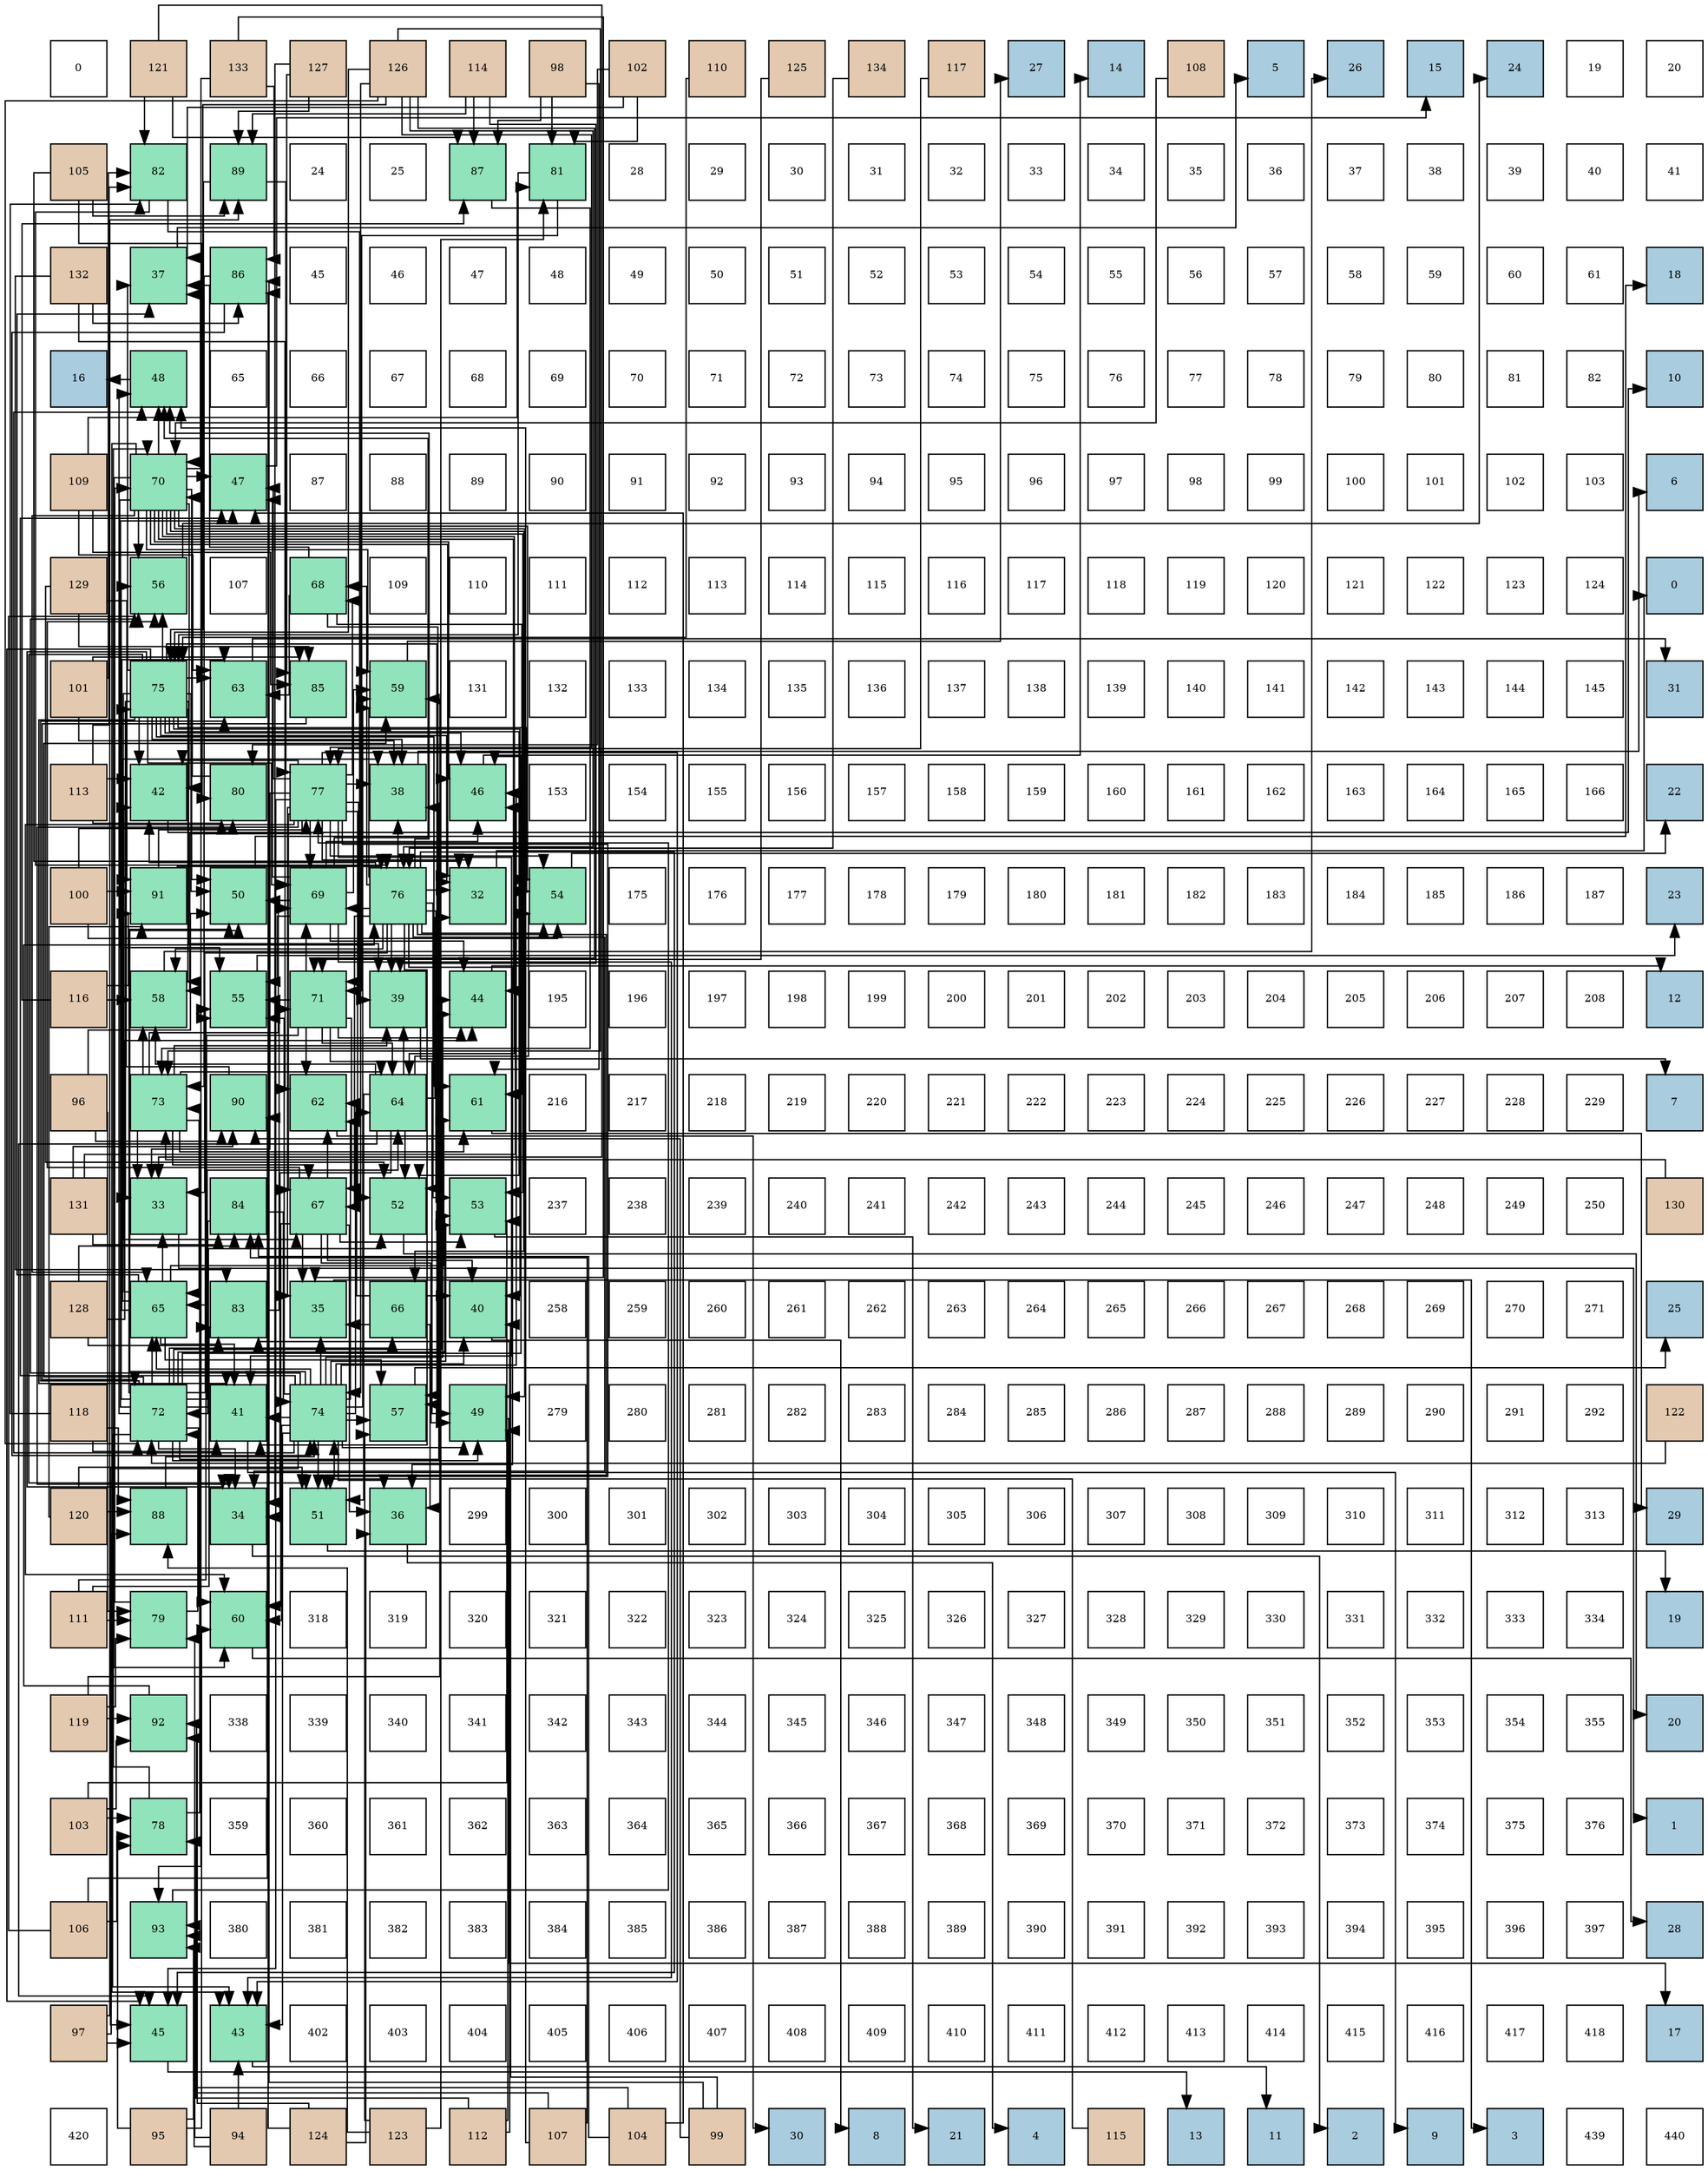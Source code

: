digraph layout{
 rankdir=TB;
 splines=ortho;
 node [style=filled shape=square fixedsize=true width=0.6];
0[label="0", fontsize=8, fillcolor="#ffffff"];
1[label="121", fontsize=8, fillcolor="#e3c9af"];
2[label="133", fontsize=8, fillcolor="#e3c9af"];
3[label="127", fontsize=8, fillcolor="#e3c9af"];
4[label="126", fontsize=8, fillcolor="#e3c9af"];
5[label="114", fontsize=8, fillcolor="#e3c9af"];
6[label="98", fontsize=8, fillcolor="#e3c9af"];
7[label="102", fontsize=8, fillcolor="#e3c9af"];
8[label="110", fontsize=8, fillcolor="#e3c9af"];
9[label="125", fontsize=8, fillcolor="#e3c9af"];
10[label="134", fontsize=8, fillcolor="#e3c9af"];
11[label="117", fontsize=8, fillcolor="#e3c9af"];
12[label="27", fontsize=8, fillcolor="#a9ccde"];
13[label="14", fontsize=8, fillcolor="#a9ccde"];
14[label="108", fontsize=8, fillcolor="#e3c9af"];
15[label="5", fontsize=8, fillcolor="#a9ccde"];
16[label="26", fontsize=8, fillcolor="#a9ccde"];
17[label="15", fontsize=8, fillcolor="#a9ccde"];
18[label="24", fontsize=8, fillcolor="#a9ccde"];
19[label="19", fontsize=8, fillcolor="#ffffff"];
20[label="20", fontsize=8, fillcolor="#ffffff"];
21[label="105", fontsize=8, fillcolor="#e3c9af"];
22[label="82", fontsize=8, fillcolor="#91e3bb"];
23[label="89", fontsize=8, fillcolor="#91e3bb"];
24[label="24", fontsize=8, fillcolor="#ffffff"];
25[label="25", fontsize=8, fillcolor="#ffffff"];
26[label="87", fontsize=8, fillcolor="#91e3bb"];
27[label="81", fontsize=8, fillcolor="#91e3bb"];
28[label="28", fontsize=8, fillcolor="#ffffff"];
29[label="29", fontsize=8, fillcolor="#ffffff"];
30[label="30", fontsize=8, fillcolor="#ffffff"];
31[label="31", fontsize=8, fillcolor="#ffffff"];
32[label="32", fontsize=8, fillcolor="#ffffff"];
33[label="33", fontsize=8, fillcolor="#ffffff"];
34[label="34", fontsize=8, fillcolor="#ffffff"];
35[label="35", fontsize=8, fillcolor="#ffffff"];
36[label="36", fontsize=8, fillcolor="#ffffff"];
37[label="37", fontsize=8, fillcolor="#ffffff"];
38[label="38", fontsize=8, fillcolor="#ffffff"];
39[label="39", fontsize=8, fillcolor="#ffffff"];
40[label="40", fontsize=8, fillcolor="#ffffff"];
41[label="41", fontsize=8, fillcolor="#ffffff"];
42[label="132", fontsize=8, fillcolor="#e3c9af"];
43[label="37", fontsize=8, fillcolor="#91e3bb"];
44[label="86", fontsize=8, fillcolor="#91e3bb"];
45[label="45", fontsize=8, fillcolor="#ffffff"];
46[label="46", fontsize=8, fillcolor="#ffffff"];
47[label="47", fontsize=8, fillcolor="#ffffff"];
48[label="48", fontsize=8, fillcolor="#ffffff"];
49[label="49", fontsize=8, fillcolor="#ffffff"];
50[label="50", fontsize=8, fillcolor="#ffffff"];
51[label="51", fontsize=8, fillcolor="#ffffff"];
52[label="52", fontsize=8, fillcolor="#ffffff"];
53[label="53", fontsize=8, fillcolor="#ffffff"];
54[label="54", fontsize=8, fillcolor="#ffffff"];
55[label="55", fontsize=8, fillcolor="#ffffff"];
56[label="56", fontsize=8, fillcolor="#ffffff"];
57[label="57", fontsize=8, fillcolor="#ffffff"];
58[label="58", fontsize=8, fillcolor="#ffffff"];
59[label="59", fontsize=8, fillcolor="#ffffff"];
60[label="60", fontsize=8, fillcolor="#ffffff"];
61[label="61", fontsize=8, fillcolor="#ffffff"];
62[label="18", fontsize=8, fillcolor="#a9ccde"];
63[label="16", fontsize=8, fillcolor="#a9ccde"];
64[label="48", fontsize=8, fillcolor="#91e3bb"];
65[label="65", fontsize=8, fillcolor="#ffffff"];
66[label="66", fontsize=8, fillcolor="#ffffff"];
67[label="67", fontsize=8, fillcolor="#ffffff"];
68[label="68", fontsize=8, fillcolor="#ffffff"];
69[label="69", fontsize=8, fillcolor="#ffffff"];
70[label="70", fontsize=8, fillcolor="#ffffff"];
71[label="71", fontsize=8, fillcolor="#ffffff"];
72[label="72", fontsize=8, fillcolor="#ffffff"];
73[label="73", fontsize=8, fillcolor="#ffffff"];
74[label="74", fontsize=8, fillcolor="#ffffff"];
75[label="75", fontsize=8, fillcolor="#ffffff"];
76[label="76", fontsize=8, fillcolor="#ffffff"];
77[label="77", fontsize=8, fillcolor="#ffffff"];
78[label="78", fontsize=8, fillcolor="#ffffff"];
79[label="79", fontsize=8, fillcolor="#ffffff"];
80[label="80", fontsize=8, fillcolor="#ffffff"];
81[label="81", fontsize=8, fillcolor="#ffffff"];
82[label="82", fontsize=8, fillcolor="#ffffff"];
83[label="10", fontsize=8, fillcolor="#a9ccde"];
84[label="109", fontsize=8, fillcolor="#e3c9af"];
85[label="70", fontsize=8, fillcolor="#91e3bb"];
86[label="47", fontsize=8, fillcolor="#91e3bb"];
87[label="87", fontsize=8, fillcolor="#ffffff"];
88[label="88", fontsize=8, fillcolor="#ffffff"];
89[label="89", fontsize=8, fillcolor="#ffffff"];
90[label="90", fontsize=8, fillcolor="#ffffff"];
91[label="91", fontsize=8, fillcolor="#ffffff"];
92[label="92", fontsize=8, fillcolor="#ffffff"];
93[label="93", fontsize=8, fillcolor="#ffffff"];
94[label="94", fontsize=8, fillcolor="#ffffff"];
95[label="95", fontsize=8, fillcolor="#ffffff"];
96[label="96", fontsize=8, fillcolor="#ffffff"];
97[label="97", fontsize=8, fillcolor="#ffffff"];
98[label="98", fontsize=8, fillcolor="#ffffff"];
99[label="99", fontsize=8, fillcolor="#ffffff"];
100[label="100", fontsize=8, fillcolor="#ffffff"];
101[label="101", fontsize=8, fillcolor="#ffffff"];
102[label="102", fontsize=8, fillcolor="#ffffff"];
103[label="103", fontsize=8, fillcolor="#ffffff"];
104[label="6", fontsize=8, fillcolor="#a9ccde"];
105[label="129", fontsize=8, fillcolor="#e3c9af"];
106[label="56", fontsize=8, fillcolor="#91e3bb"];
107[label="107", fontsize=8, fillcolor="#ffffff"];
108[label="68", fontsize=8, fillcolor="#91e3bb"];
109[label="109", fontsize=8, fillcolor="#ffffff"];
110[label="110", fontsize=8, fillcolor="#ffffff"];
111[label="111", fontsize=8, fillcolor="#ffffff"];
112[label="112", fontsize=8, fillcolor="#ffffff"];
113[label="113", fontsize=8, fillcolor="#ffffff"];
114[label="114", fontsize=8, fillcolor="#ffffff"];
115[label="115", fontsize=8, fillcolor="#ffffff"];
116[label="116", fontsize=8, fillcolor="#ffffff"];
117[label="117", fontsize=8, fillcolor="#ffffff"];
118[label="118", fontsize=8, fillcolor="#ffffff"];
119[label="119", fontsize=8, fillcolor="#ffffff"];
120[label="120", fontsize=8, fillcolor="#ffffff"];
121[label="121", fontsize=8, fillcolor="#ffffff"];
122[label="122", fontsize=8, fillcolor="#ffffff"];
123[label="123", fontsize=8, fillcolor="#ffffff"];
124[label="124", fontsize=8, fillcolor="#ffffff"];
125[label="0", fontsize=8, fillcolor="#a9ccde"];
126[label="101", fontsize=8, fillcolor="#e3c9af"];
127[label="75", fontsize=8, fillcolor="#91e3bb"];
128[label="63", fontsize=8, fillcolor="#91e3bb"];
129[label="85", fontsize=8, fillcolor="#91e3bb"];
130[label="59", fontsize=8, fillcolor="#91e3bb"];
131[label="131", fontsize=8, fillcolor="#ffffff"];
132[label="132", fontsize=8, fillcolor="#ffffff"];
133[label="133", fontsize=8, fillcolor="#ffffff"];
134[label="134", fontsize=8, fillcolor="#ffffff"];
135[label="135", fontsize=8, fillcolor="#ffffff"];
136[label="136", fontsize=8, fillcolor="#ffffff"];
137[label="137", fontsize=8, fillcolor="#ffffff"];
138[label="138", fontsize=8, fillcolor="#ffffff"];
139[label="139", fontsize=8, fillcolor="#ffffff"];
140[label="140", fontsize=8, fillcolor="#ffffff"];
141[label="141", fontsize=8, fillcolor="#ffffff"];
142[label="142", fontsize=8, fillcolor="#ffffff"];
143[label="143", fontsize=8, fillcolor="#ffffff"];
144[label="144", fontsize=8, fillcolor="#ffffff"];
145[label="145", fontsize=8, fillcolor="#ffffff"];
146[label="31", fontsize=8, fillcolor="#a9ccde"];
147[label="113", fontsize=8, fillcolor="#e3c9af"];
148[label="42", fontsize=8, fillcolor="#91e3bb"];
149[label="80", fontsize=8, fillcolor="#91e3bb"];
150[label="77", fontsize=8, fillcolor="#91e3bb"];
151[label="38", fontsize=8, fillcolor="#91e3bb"];
152[label="46", fontsize=8, fillcolor="#91e3bb"];
153[label="153", fontsize=8, fillcolor="#ffffff"];
154[label="154", fontsize=8, fillcolor="#ffffff"];
155[label="155", fontsize=8, fillcolor="#ffffff"];
156[label="156", fontsize=8, fillcolor="#ffffff"];
157[label="157", fontsize=8, fillcolor="#ffffff"];
158[label="158", fontsize=8, fillcolor="#ffffff"];
159[label="159", fontsize=8, fillcolor="#ffffff"];
160[label="160", fontsize=8, fillcolor="#ffffff"];
161[label="161", fontsize=8, fillcolor="#ffffff"];
162[label="162", fontsize=8, fillcolor="#ffffff"];
163[label="163", fontsize=8, fillcolor="#ffffff"];
164[label="164", fontsize=8, fillcolor="#ffffff"];
165[label="165", fontsize=8, fillcolor="#ffffff"];
166[label="166", fontsize=8, fillcolor="#ffffff"];
167[label="22", fontsize=8, fillcolor="#a9ccde"];
168[label="100", fontsize=8, fillcolor="#e3c9af"];
169[label="91", fontsize=8, fillcolor="#91e3bb"];
170[label="50", fontsize=8, fillcolor="#91e3bb"];
171[label="69", fontsize=8, fillcolor="#91e3bb"];
172[label="76", fontsize=8, fillcolor="#91e3bb"];
173[label="32", fontsize=8, fillcolor="#91e3bb"];
174[label="54", fontsize=8, fillcolor="#91e3bb"];
175[label="175", fontsize=8, fillcolor="#ffffff"];
176[label="176", fontsize=8, fillcolor="#ffffff"];
177[label="177", fontsize=8, fillcolor="#ffffff"];
178[label="178", fontsize=8, fillcolor="#ffffff"];
179[label="179", fontsize=8, fillcolor="#ffffff"];
180[label="180", fontsize=8, fillcolor="#ffffff"];
181[label="181", fontsize=8, fillcolor="#ffffff"];
182[label="182", fontsize=8, fillcolor="#ffffff"];
183[label="183", fontsize=8, fillcolor="#ffffff"];
184[label="184", fontsize=8, fillcolor="#ffffff"];
185[label="185", fontsize=8, fillcolor="#ffffff"];
186[label="186", fontsize=8, fillcolor="#ffffff"];
187[label="187", fontsize=8, fillcolor="#ffffff"];
188[label="23", fontsize=8, fillcolor="#a9ccde"];
189[label="116", fontsize=8, fillcolor="#e3c9af"];
190[label="58", fontsize=8, fillcolor="#91e3bb"];
191[label="55", fontsize=8, fillcolor="#91e3bb"];
192[label="71", fontsize=8, fillcolor="#91e3bb"];
193[label="39", fontsize=8, fillcolor="#91e3bb"];
194[label="44", fontsize=8, fillcolor="#91e3bb"];
195[label="195", fontsize=8, fillcolor="#ffffff"];
196[label="196", fontsize=8, fillcolor="#ffffff"];
197[label="197", fontsize=8, fillcolor="#ffffff"];
198[label="198", fontsize=8, fillcolor="#ffffff"];
199[label="199", fontsize=8, fillcolor="#ffffff"];
200[label="200", fontsize=8, fillcolor="#ffffff"];
201[label="201", fontsize=8, fillcolor="#ffffff"];
202[label="202", fontsize=8, fillcolor="#ffffff"];
203[label="203", fontsize=8, fillcolor="#ffffff"];
204[label="204", fontsize=8, fillcolor="#ffffff"];
205[label="205", fontsize=8, fillcolor="#ffffff"];
206[label="206", fontsize=8, fillcolor="#ffffff"];
207[label="207", fontsize=8, fillcolor="#ffffff"];
208[label="208", fontsize=8, fillcolor="#ffffff"];
209[label="12", fontsize=8, fillcolor="#a9ccde"];
210[label="96", fontsize=8, fillcolor="#e3c9af"];
211[label="73", fontsize=8, fillcolor="#91e3bb"];
212[label="90", fontsize=8, fillcolor="#91e3bb"];
213[label="62", fontsize=8, fillcolor="#91e3bb"];
214[label="64", fontsize=8, fillcolor="#91e3bb"];
215[label="61", fontsize=8, fillcolor="#91e3bb"];
216[label="216", fontsize=8, fillcolor="#ffffff"];
217[label="217", fontsize=8, fillcolor="#ffffff"];
218[label="218", fontsize=8, fillcolor="#ffffff"];
219[label="219", fontsize=8, fillcolor="#ffffff"];
220[label="220", fontsize=8, fillcolor="#ffffff"];
221[label="221", fontsize=8, fillcolor="#ffffff"];
222[label="222", fontsize=8, fillcolor="#ffffff"];
223[label="223", fontsize=8, fillcolor="#ffffff"];
224[label="224", fontsize=8, fillcolor="#ffffff"];
225[label="225", fontsize=8, fillcolor="#ffffff"];
226[label="226", fontsize=8, fillcolor="#ffffff"];
227[label="227", fontsize=8, fillcolor="#ffffff"];
228[label="228", fontsize=8, fillcolor="#ffffff"];
229[label="229", fontsize=8, fillcolor="#ffffff"];
230[label="7", fontsize=8, fillcolor="#a9ccde"];
231[label="131", fontsize=8, fillcolor="#e3c9af"];
232[label="33", fontsize=8, fillcolor="#91e3bb"];
233[label="84", fontsize=8, fillcolor="#91e3bb"];
234[label="67", fontsize=8, fillcolor="#91e3bb"];
235[label="52", fontsize=8, fillcolor="#91e3bb"];
236[label="53", fontsize=8, fillcolor="#91e3bb"];
237[label="237", fontsize=8, fillcolor="#ffffff"];
238[label="238", fontsize=8, fillcolor="#ffffff"];
239[label="239", fontsize=8, fillcolor="#ffffff"];
240[label="240", fontsize=8, fillcolor="#ffffff"];
241[label="241", fontsize=8, fillcolor="#ffffff"];
242[label="242", fontsize=8, fillcolor="#ffffff"];
243[label="243", fontsize=8, fillcolor="#ffffff"];
244[label="244", fontsize=8, fillcolor="#ffffff"];
245[label="245", fontsize=8, fillcolor="#ffffff"];
246[label="246", fontsize=8, fillcolor="#ffffff"];
247[label="247", fontsize=8, fillcolor="#ffffff"];
248[label="248", fontsize=8, fillcolor="#ffffff"];
249[label="249", fontsize=8, fillcolor="#ffffff"];
250[label="250", fontsize=8, fillcolor="#ffffff"];
251[label="130", fontsize=8, fillcolor="#e3c9af"];
252[label="128", fontsize=8, fillcolor="#e3c9af"];
253[label="65", fontsize=8, fillcolor="#91e3bb"];
254[label="83", fontsize=8, fillcolor="#91e3bb"];
255[label="35", fontsize=8, fillcolor="#91e3bb"];
256[label="66", fontsize=8, fillcolor="#91e3bb"];
257[label="40", fontsize=8, fillcolor="#91e3bb"];
258[label="258", fontsize=8, fillcolor="#ffffff"];
259[label="259", fontsize=8, fillcolor="#ffffff"];
260[label="260", fontsize=8, fillcolor="#ffffff"];
261[label="261", fontsize=8, fillcolor="#ffffff"];
262[label="262", fontsize=8, fillcolor="#ffffff"];
263[label="263", fontsize=8, fillcolor="#ffffff"];
264[label="264", fontsize=8, fillcolor="#ffffff"];
265[label="265", fontsize=8, fillcolor="#ffffff"];
266[label="266", fontsize=8, fillcolor="#ffffff"];
267[label="267", fontsize=8, fillcolor="#ffffff"];
268[label="268", fontsize=8, fillcolor="#ffffff"];
269[label="269", fontsize=8, fillcolor="#ffffff"];
270[label="270", fontsize=8, fillcolor="#ffffff"];
271[label="271", fontsize=8, fillcolor="#ffffff"];
272[label="25", fontsize=8, fillcolor="#a9ccde"];
273[label="118", fontsize=8, fillcolor="#e3c9af"];
274[label="72", fontsize=8, fillcolor="#91e3bb"];
275[label="41", fontsize=8, fillcolor="#91e3bb"];
276[label="74", fontsize=8, fillcolor="#91e3bb"];
277[label="57", fontsize=8, fillcolor="#91e3bb"];
278[label="49", fontsize=8, fillcolor="#91e3bb"];
279[label="279", fontsize=8, fillcolor="#ffffff"];
280[label="280", fontsize=8, fillcolor="#ffffff"];
281[label="281", fontsize=8, fillcolor="#ffffff"];
282[label="282", fontsize=8, fillcolor="#ffffff"];
283[label="283", fontsize=8, fillcolor="#ffffff"];
284[label="284", fontsize=8, fillcolor="#ffffff"];
285[label="285", fontsize=8, fillcolor="#ffffff"];
286[label="286", fontsize=8, fillcolor="#ffffff"];
287[label="287", fontsize=8, fillcolor="#ffffff"];
288[label="288", fontsize=8, fillcolor="#ffffff"];
289[label="289", fontsize=8, fillcolor="#ffffff"];
290[label="290", fontsize=8, fillcolor="#ffffff"];
291[label="291", fontsize=8, fillcolor="#ffffff"];
292[label="292", fontsize=8, fillcolor="#ffffff"];
293[label="122", fontsize=8, fillcolor="#e3c9af"];
294[label="120", fontsize=8, fillcolor="#e3c9af"];
295[label="88", fontsize=8, fillcolor="#91e3bb"];
296[label="34", fontsize=8, fillcolor="#91e3bb"];
297[label="51", fontsize=8, fillcolor="#91e3bb"];
298[label="36", fontsize=8, fillcolor="#91e3bb"];
299[label="299", fontsize=8, fillcolor="#ffffff"];
300[label="300", fontsize=8, fillcolor="#ffffff"];
301[label="301", fontsize=8, fillcolor="#ffffff"];
302[label="302", fontsize=8, fillcolor="#ffffff"];
303[label="303", fontsize=8, fillcolor="#ffffff"];
304[label="304", fontsize=8, fillcolor="#ffffff"];
305[label="305", fontsize=8, fillcolor="#ffffff"];
306[label="306", fontsize=8, fillcolor="#ffffff"];
307[label="307", fontsize=8, fillcolor="#ffffff"];
308[label="308", fontsize=8, fillcolor="#ffffff"];
309[label="309", fontsize=8, fillcolor="#ffffff"];
310[label="310", fontsize=8, fillcolor="#ffffff"];
311[label="311", fontsize=8, fillcolor="#ffffff"];
312[label="312", fontsize=8, fillcolor="#ffffff"];
313[label="313", fontsize=8, fillcolor="#ffffff"];
314[label="29", fontsize=8, fillcolor="#a9ccde"];
315[label="111", fontsize=8, fillcolor="#e3c9af"];
316[label="79", fontsize=8, fillcolor="#91e3bb"];
317[label="60", fontsize=8, fillcolor="#91e3bb"];
318[label="318", fontsize=8, fillcolor="#ffffff"];
319[label="319", fontsize=8, fillcolor="#ffffff"];
320[label="320", fontsize=8, fillcolor="#ffffff"];
321[label="321", fontsize=8, fillcolor="#ffffff"];
322[label="322", fontsize=8, fillcolor="#ffffff"];
323[label="323", fontsize=8, fillcolor="#ffffff"];
324[label="324", fontsize=8, fillcolor="#ffffff"];
325[label="325", fontsize=8, fillcolor="#ffffff"];
326[label="326", fontsize=8, fillcolor="#ffffff"];
327[label="327", fontsize=8, fillcolor="#ffffff"];
328[label="328", fontsize=8, fillcolor="#ffffff"];
329[label="329", fontsize=8, fillcolor="#ffffff"];
330[label="330", fontsize=8, fillcolor="#ffffff"];
331[label="331", fontsize=8, fillcolor="#ffffff"];
332[label="332", fontsize=8, fillcolor="#ffffff"];
333[label="333", fontsize=8, fillcolor="#ffffff"];
334[label="334", fontsize=8, fillcolor="#ffffff"];
335[label="19", fontsize=8, fillcolor="#a9ccde"];
336[label="119", fontsize=8, fillcolor="#e3c9af"];
337[label="92", fontsize=8, fillcolor="#91e3bb"];
338[label="338", fontsize=8, fillcolor="#ffffff"];
339[label="339", fontsize=8, fillcolor="#ffffff"];
340[label="340", fontsize=8, fillcolor="#ffffff"];
341[label="341", fontsize=8, fillcolor="#ffffff"];
342[label="342", fontsize=8, fillcolor="#ffffff"];
343[label="343", fontsize=8, fillcolor="#ffffff"];
344[label="344", fontsize=8, fillcolor="#ffffff"];
345[label="345", fontsize=8, fillcolor="#ffffff"];
346[label="346", fontsize=8, fillcolor="#ffffff"];
347[label="347", fontsize=8, fillcolor="#ffffff"];
348[label="348", fontsize=8, fillcolor="#ffffff"];
349[label="349", fontsize=8, fillcolor="#ffffff"];
350[label="350", fontsize=8, fillcolor="#ffffff"];
351[label="351", fontsize=8, fillcolor="#ffffff"];
352[label="352", fontsize=8, fillcolor="#ffffff"];
353[label="353", fontsize=8, fillcolor="#ffffff"];
354[label="354", fontsize=8, fillcolor="#ffffff"];
355[label="355", fontsize=8, fillcolor="#ffffff"];
356[label="20", fontsize=8, fillcolor="#a9ccde"];
357[label="103", fontsize=8, fillcolor="#e3c9af"];
358[label="78", fontsize=8, fillcolor="#91e3bb"];
359[label="359", fontsize=8, fillcolor="#ffffff"];
360[label="360", fontsize=8, fillcolor="#ffffff"];
361[label="361", fontsize=8, fillcolor="#ffffff"];
362[label="362", fontsize=8, fillcolor="#ffffff"];
363[label="363", fontsize=8, fillcolor="#ffffff"];
364[label="364", fontsize=8, fillcolor="#ffffff"];
365[label="365", fontsize=8, fillcolor="#ffffff"];
366[label="366", fontsize=8, fillcolor="#ffffff"];
367[label="367", fontsize=8, fillcolor="#ffffff"];
368[label="368", fontsize=8, fillcolor="#ffffff"];
369[label="369", fontsize=8, fillcolor="#ffffff"];
370[label="370", fontsize=8, fillcolor="#ffffff"];
371[label="371", fontsize=8, fillcolor="#ffffff"];
372[label="372", fontsize=8, fillcolor="#ffffff"];
373[label="373", fontsize=8, fillcolor="#ffffff"];
374[label="374", fontsize=8, fillcolor="#ffffff"];
375[label="375", fontsize=8, fillcolor="#ffffff"];
376[label="376", fontsize=8, fillcolor="#ffffff"];
377[label="1", fontsize=8, fillcolor="#a9ccde"];
378[label="106", fontsize=8, fillcolor="#e3c9af"];
379[label="93", fontsize=8, fillcolor="#91e3bb"];
380[label="380", fontsize=8, fillcolor="#ffffff"];
381[label="381", fontsize=8, fillcolor="#ffffff"];
382[label="382", fontsize=8, fillcolor="#ffffff"];
383[label="383", fontsize=8, fillcolor="#ffffff"];
384[label="384", fontsize=8, fillcolor="#ffffff"];
385[label="385", fontsize=8, fillcolor="#ffffff"];
386[label="386", fontsize=8, fillcolor="#ffffff"];
387[label="387", fontsize=8, fillcolor="#ffffff"];
388[label="388", fontsize=8, fillcolor="#ffffff"];
389[label="389", fontsize=8, fillcolor="#ffffff"];
390[label="390", fontsize=8, fillcolor="#ffffff"];
391[label="391", fontsize=8, fillcolor="#ffffff"];
392[label="392", fontsize=8, fillcolor="#ffffff"];
393[label="393", fontsize=8, fillcolor="#ffffff"];
394[label="394", fontsize=8, fillcolor="#ffffff"];
395[label="395", fontsize=8, fillcolor="#ffffff"];
396[label="396", fontsize=8, fillcolor="#ffffff"];
397[label="397", fontsize=8, fillcolor="#ffffff"];
398[label="28", fontsize=8, fillcolor="#a9ccde"];
399[label="97", fontsize=8, fillcolor="#e3c9af"];
400[label="45", fontsize=8, fillcolor="#91e3bb"];
401[label="43", fontsize=8, fillcolor="#91e3bb"];
402[label="402", fontsize=8, fillcolor="#ffffff"];
403[label="403", fontsize=8, fillcolor="#ffffff"];
404[label="404", fontsize=8, fillcolor="#ffffff"];
405[label="405", fontsize=8, fillcolor="#ffffff"];
406[label="406", fontsize=8, fillcolor="#ffffff"];
407[label="407", fontsize=8, fillcolor="#ffffff"];
408[label="408", fontsize=8, fillcolor="#ffffff"];
409[label="409", fontsize=8, fillcolor="#ffffff"];
410[label="410", fontsize=8, fillcolor="#ffffff"];
411[label="411", fontsize=8, fillcolor="#ffffff"];
412[label="412", fontsize=8, fillcolor="#ffffff"];
413[label="413", fontsize=8, fillcolor="#ffffff"];
414[label="414", fontsize=8, fillcolor="#ffffff"];
415[label="415", fontsize=8, fillcolor="#ffffff"];
416[label="416", fontsize=8, fillcolor="#ffffff"];
417[label="417", fontsize=8, fillcolor="#ffffff"];
418[label="418", fontsize=8, fillcolor="#ffffff"];
419[label="17", fontsize=8, fillcolor="#a9ccde"];
420[label="420", fontsize=8, fillcolor="#ffffff"];
421[label="95", fontsize=8, fillcolor="#e3c9af"];
422[label="94", fontsize=8, fillcolor="#e3c9af"];
423[label="124", fontsize=8, fillcolor="#e3c9af"];
424[label="123", fontsize=8, fillcolor="#e3c9af"];
425[label="112", fontsize=8, fillcolor="#e3c9af"];
426[label="107", fontsize=8, fillcolor="#e3c9af"];
427[label="104", fontsize=8, fillcolor="#e3c9af"];
428[label="99", fontsize=8, fillcolor="#e3c9af"];
429[label="30", fontsize=8, fillcolor="#a9ccde"];
430[label="8", fontsize=8, fillcolor="#a9ccde"];
431[label="21", fontsize=8, fillcolor="#a9ccde"];
432[label="4", fontsize=8, fillcolor="#a9ccde"];
433[label="115", fontsize=8, fillcolor="#e3c9af"];
434[label="13", fontsize=8, fillcolor="#a9ccde"];
435[label="11", fontsize=8, fillcolor="#a9ccde"];
436[label="2", fontsize=8, fillcolor="#a9ccde"];
437[label="9", fontsize=8, fillcolor="#a9ccde"];
438[label="3", fontsize=8, fillcolor="#a9ccde"];
439[label="439", fontsize=8, fillcolor="#ffffff"];
440[label="440", fontsize=8, fillcolor="#ffffff"];
edge [constraint=false, style=vis];173 -> 125;
232 -> 377;
296 -> 436;
255 -> 438;
298 -> 432;
43 -> 15;
151 -> 104;
193 -> 230;
257 -> 430;
275 -> 437;
148 -> 83;
401 -> 435;
194 -> 209;
400 -> 434;
152 -> 13;
86 -> 17;
64 -> 63;
278 -> 419;
170 -> 62;
297 -> 335;
235 -> 356;
236 -> 431;
174 -> 167;
191 -> 188;
106 -> 18;
277 -> 272;
190 -> 16;
130 -> 12;
317 -> 398;
215 -> 314;
213 -> 429;
128 -> 146;
214 -> 173;
214 -> 296;
214 -> 193;
214 -> 400;
214 -> 297;
214 -> 235;
214 -> 174;
214 -> 190;
253 -> 232;
253 -> 43;
253 -> 151;
253 -> 275;
253 -> 148;
253 -> 277;
253 -> 215;
253 -> 128;
256 -> 255;
256 -> 298;
256 -> 257;
256 -> 213;
234 -> 255;
234 -> 298;
234 -> 257;
234 -> 278;
234 -> 236;
234 -> 106;
234 -> 317;
234 -> 213;
108 -> 43;
108 -> 277;
108 -> 215;
108 -> 128;
171 -> 401;
171 -> 194;
171 -> 152;
171 -> 86;
171 -> 64;
171 -> 170;
171 -> 191;
171 -> 130;
85 -> 173;
85 -> 43;
85 -> 148;
85 -> 401;
85 -> 194;
85 -> 152;
85 -> 86;
85 -> 64;
85 -> 278;
85 -> 170;
85 -> 236;
85 -> 174;
85 -> 191;
85 -> 106;
85 -> 130;
85 -> 317;
85 -> 214;
85 -> 253;
85 -> 256;
192 -> 194;
192 -> 278;
192 -> 191;
192 -> 213;
192 -> 214;
192 -> 253;
192 -> 234;
192 -> 171;
274 -> 296;
274 -> 151;
274 -> 401;
274 -> 194;
274 -> 152;
274 -> 86;
274 -> 64;
274 -> 278;
274 -> 170;
274 -> 235;
274 -> 236;
274 -> 191;
274 -> 106;
274 -> 130;
274 -> 317;
274 -> 128;
274 -> 214;
274 -> 253;
274 -> 256;
211 -> 232;
211 -> 193;
211 -> 190;
211 -> 215;
211 -> 214;
211 -> 253;
211 -> 234;
211 -> 171;
276 -> 255;
276 -> 298;
276 -> 257;
276 -> 275;
276 -> 401;
276 -> 194;
276 -> 400;
276 -> 152;
276 -> 86;
276 -> 64;
276 -> 278;
276 -> 170;
276 -> 297;
276 -> 236;
276 -> 191;
276 -> 106;
276 -> 277;
276 -> 130;
276 -> 317;
276 -> 213;
276 -> 214;
276 -> 253;
127 -> 173;
127 -> 232;
127 -> 296;
127 -> 43;
127 -> 151;
127 -> 193;
127 -> 257;
127 -> 275;
127 -> 148;
127 -> 400;
127 -> 152;
127 -> 170;
127 -> 297;
127 -> 235;
127 -> 174;
127 -> 106;
127 -> 277;
127 -> 190;
127 -> 215;
127 -> 128;
127 -> 234;
127 -> 171;
172 -> 173;
172 -> 232;
172 -> 296;
172 -> 298;
172 -> 151;
172 -> 193;
172 -> 275;
172 -> 148;
172 -> 400;
172 -> 64;
172 -> 297;
172 -> 235;
172 -> 236;
172 -> 174;
172 -> 190;
172 -> 130;
172 -> 234;
172 -> 108;
172 -> 171;
150 -> 173;
150 -> 232;
150 -> 296;
150 -> 255;
150 -> 151;
150 -> 193;
150 -> 275;
150 -> 148;
150 -> 401;
150 -> 400;
150 -> 86;
150 -> 297;
150 -> 235;
150 -> 174;
150 -> 190;
150 -> 317;
150 -> 234;
150 -> 108;
150 -> 171;
358 -> 85;
358 -> 211;
316 -> 85;
316 -> 274;
149 -> 85;
27 -> 192;
27 -> 127;
22 -> 192;
22 -> 172;
254 -> 192;
233 -> 274;
233 -> 276;
129 -> 274;
44 -> 211;
44 -> 276;
26 -> 211;
295 -> 276;
23 -> 127;
23 -> 150;
212 -> 127;
169 -> 172;
169 -> 150;
337 -> 172;
379 -> 150;
422 -> 401;
422 -> 316;
422 -> 379;
421 -> 317;
421 -> 358;
421 -> 379;
210 -> 170;
210 -> 316;
210 -> 212;
399 -> 400;
399 -> 295;
399 -> 23;
6 -> 215;
6 -> 27;
6 -> 26;
428 -> 257;
428 -> 44;
428 -> 212;
168 -> 174;
168 -> 149;
168 -> 169;
126 -> 151;
126 -> 22;
126 -> 129;
7 -> 43;
7 -> 149;
7 -> 27;
357 -> 236;
357 -> 358;
357 -> 337;
427 -> 86;
427 -> 233;
427 -> 379;
21 -> 173;
21 -> 149;
21 -> 23;
378 -> 106;
378 -> 358;
378 -> 212;
426 -> 64;
426 -> 233;
426 -> 337;
14 -> 85;
84 -> 128;
84 -> 27;
84 -> 129;
8 -> 127;
315 -> 191;
315 -> 316;
315 -> 254;
425 -> 278;
425 -> 358;
425 -> 254;
147 -> 148;
147 -> 149;
147 -> 22;
5 -> 193;
5 -> 26;
5 -> 23;
433 -> 276;
189 -> 190;
189 -> 26;
189 -> 169;
11 -> 150;
273 -> 275;
273 -> 22;
273 -> 295;
336 -> 130;
336 -> 316;
336 -> 337;
294 -> 297;
294 -> 295;
294 -> 169;
1 -> 232;
1 -> 22;
1 -> 26;
293 -> 274;
424 -> 277;
424 -> 27;
424 -> 295;
423 -> 298;
423 -> 44;
423 -> 337;
9 -> 192;
4 -> 85;
4 -> 192;
4 -> 274;
4 -> 211;
4 -> 276;
4 -> 127;
4 -> 172;
4 -> 150;
3 -> 296;
3 -> 129;
3 -> 23;
252 -> 194;
252 -> 254;
252 -> 233;
105 -> 235;
105 -> 129;
105 -> 169;
251 -> 211;
231 -> 152;
231 -> 233;
231 -> 212;
42 -> 213;
42 -> 254;
42 -> 44;
2 -> 255;
2 -> 44;
2 -> 379;
10 -> 172;
edge [constraint=true, style=invis];
0 -> 21 -> 42 -> 63 -> 84 -> 105 -> 126 -> 147 -> 168 -> 189 -> 210 -> 231 -> 252 -> 273 -> 294 -> 315 -> 336 -> 357 -> 378 -> 399 -> 420;
1 -> 22 -> 43 -> 64 -> 85 -> 106 -> 127 -> 148 -> 169 -> 190 -> 211 -> 232 -> 253 -> 274 -> 295 -> 316 -> 337 -> 358 -> 379 -> 400 -> 421;
2 -> 23 -> 44 -> 65 -> 86 -> 107 -> 128 -> 149 -> 170 -> 191 -> 212 -> 233 -> 254 -> 275 -> 296 -> 317 -> 338 -> 359 -> 380 -> 401 -> 422;
3 -> 24 -> 45 -> 66 -> 87 -> 108 -> 129 -> 150 -> 171 -> 192 -> 213 -> 234 -> 255 -> 276 -> 297 -> 318 -> 339 -> 360 -> 381 -> 402 -> 423;
4 -> 25 -> 46 -> 67 -> 88 -> 109 -> 130 -> 151 -> 172 -> 193 -> 214 -> 235 -> 256 -> 277 -> 298 -> 319 -> 340 -> 361 -> 382 -> 403 -> 424;
5 -> 26 -> 47 -> 68 -> 89 -> 110 -> 131 -> 152 -> 173 -> 194 -> 215 -> 236 -> 257 -> 278 -> 299 -> 320 -> 341 -> 362 -> 383 -> 404 -> 425;
6 -> 27 -> 48 -> 69 -> 90 -> 111 -> 132 -> 153 -> 174 -> 195 -> 216 -> 237 -> 258 -> 279 -> 300 -> 321 -> 342 -> 363 -> 384 -> 405 -> 426;
7 -> 28 -> 49 -> 70 -> 91 -> 112 -> 133 -> 154 -> 175 -> 196 -> 217 -> 238 -> 259 -> 280 -> 301 -> 322 -> 343 -> 364 -> 385 -> 406 -> 427;
8 -> 29 -> 50 -> 71 -> 92 -> 113 -> 134 -> 155 -> 176 -> 197 -> 218 -> 239 -> 260 -> 281 -> 302 -> 323 -> 344 -> 365 -> 386 -> 407 -> 428;
9 -> 30 -> 51 -> 72 -> 93 -> 114 -> 135 -> 156 -> 177 -> 198 -> 219 -> 240 -> 261 -> 282 -> 303 -> 324 -> 345 -> 366 -> 387 -> 408 -> 429;
10 -> 31 -> 52 -> 73 -> 94 -> 115 -> 136 -> 157 -> 178 -> 199 -> 220 -> 241 -> 262 -> 283 -> 304 -> 325 -> 346 -> 367 -> 388 -> 409 -> 430;
11 -> 32 -> 53 -> 74 -> 95 -> 116 -> 137 -> 158 -> 179 -> 200 -> 221 -> 242 -> 263 -> 284 -> 305 -> 326 -> 347 -> 368 -> 389 -> 410 -> 431;
12 -> 33 -> 54 -> 75 -> 96 -> 117 -> 138 -> 159 -> 180 -> 201 -> 222 -> 243 -> 264 -> 285 -> 306 -> 327 -> 348 -> 369 -> 390 -> 411 -> 432;
13 -> 34 -> 55 -> 76 -> 97 -> 118 -> 139 -> 160 -> 181 -> 202 -> 223 -> 244 -> 265 -> 286 -> 307 -> 328 -> 349 -> 370 -> 391 -> 412 -> 433;
14 -> 35 -> 56 -> 77 -> 98 -> 119 -> 140 -> 161 -> 182 -> 203 -> 224 -> 245 -> 266 -> 287 -> 308 -> 329 -> 350 -> 371 -> 392 -> 413 -> 434;
15 -> 36 -> 57 -> 78 -> 99 -> 120 -> 141 -> 162 -> 183 -> 204 -> 225 -> 246 -> 267 -> 288 -> 309 -> 330 -> 351 -> 372 -> 393 -> 414 -> 435;
16 -> 37 -> 58 -> 79 -> 100 -> 121 -> 142 -> 163 -> 184 -> 205 -> 226 -> 247 -> 268 -> 289 -> 310 -> 331 -> 352 -> 373 -> 394 -> 415 -> 436;
17 -> 38 -> 59 -> 80 -> 101 -> 122 -> 143 -> 164 -> 185 -> 206 -> 227 -> 248 -> 269 -> 290 -> 311 -> 332 -> 353 -> 374 -> 395 -> 416 -> 437;
18 -> 39 -> 60 -> 81 -> 102 -> 123 -> 144 -> 165 -> 186 -> 207 -> 228 -> 249 -> 270 -> 291 -> 312 -> 333 -> 354 -> 375 -> 396 -> 417 -> 438;
19 -> 40 -> 61 -> 82 -> 103 -> 124 -> 145 -> 166 -> 187 -> 208 -> 229 -> 250 -> 271 -> 292 -> 313 -> 334 -> 355 -> 376 -> 397 -> 418 -> 439;
20 -> 41 -> 62 -> 83 -> 104 -> 125 -> 146 -> 167 -> 188 -> 209 -> 230 -> 251 -> 272 -> 293 -> 314 -> 335 -> 356 -> 377 -> 398 -> 419 -> 440;
rank = same {0 -> 1 -> 2 -> 3 -> 4 -> 5 -> 6 -> 7 -> 8 -> 9 -> 10 -> 11 -> 12 -> 13 -> 14 -> 15 -> 16 -> 17 -> 18 -> 19 -> 20};
rank = same {21 -> 22 -> 23 -> 24 -> 25 -> 26 -> 27 -> 28 -> 29 -> 30 -> 31 -> 32 -> 33 -> 34 -> 35 -> 36 -> 37 -> 38 -> 39 -> 40 -> 41};
rank = same {42 -> 43 -> 44 -> 45 -> 46 -> 47 -> 48 -> 49 -> 50 -> 51 -> 52 -> 53 -> 54 -> 55 -> 56 -> 57 -> 58 -> 59 -> 60 -> 61 -> 62};
rank = same {63 -> 64 -> 65 -> 66 -> 67 -> 68 -> 69 -> 70 -> 71 -> 72 -> 73 -> 74 -> 75 -> 76 -> 77 -> 78 -> 79 -> 80 -> 81 -> 82 -> 83};
rank = same {84 -> 85 -> 86 -> 87 -> 88 -> 89 -> 90 -> 91 -> 92 -> 93 -> 94 -> 95 -> 96 -> 97 -> 98 -> 99 -> 100 -> 101 -> 102 -> 103 -> 104};
rank = same {105 -> 106 -> 107 -> 108 -> 109 -> 110 -> 111 -> 112 -> 113 -> 114 -> 115 -> 116 -> 117 -> 118 -> 119 -> 120 -> 121 -> 122 -> 123 -> 124 -> 125};
rank = same {126 -> 127 -> 128 -> 129 -> 130 -> 131 -> 132 -> 133 -> 134 -> 135 -> 136 -> 137 -> 138 -> 139 -> 140 -> 141 -> 142 -> 143 -> 144 -> 145 -> 146};
rank = same {147 -> 148 -> 149 -> 150 -> 151 -> 152 -> 153 -> 154 -> 155 -> 156 -> 157 -> 158 -> 159 -> 160 -> 161 -> 162 -> 163 -> 164 -> 165 -> 166 -> 167};
rank = same {168 -> 169 -> 170 -> 171 -> 172 -> 173 -> 174 -> 175 -> 176 -> 177 -> 178 -> 179 -> 180 -> 181 -> 182 -> 183 -> 184 -> 185 -> 186 -> 187 -> 188};
rank = same {189 -> 190 -> 191 -> 192 -> 193 -> 194 -> 195 -> 196 -> 197 -> 198 -> 199 -> 200 -> 201 -> 202 -> 203 -> 204 -> 205 -> 206 -> 207 -> 208 -> 209};
rank = same {210 -> 211 -> 212 -> 213 -> 214 -> 215 -> 216 -> 217 -> 218 -> 219 -> 220 -> 221 -> 222 -> 223 -> 224 -> 225 -> 226 -> 227 -> 228 -> 229 -> 230};
rank = same {231 -> 232 -> 233 -> 234 -> 235 -> 236 -> 237 -> 238 -> 239 -> 240 -> 241 -> 242 -> 243 -> 244 -> 245 -> 246 -> 247 -> 248 -> 249 -> 250 -> 251};
rank = same {252 -> 253 -> 254 -> 255 -> 256 -> 257 -> 258 -> 259 -> 260 -> 261 -> 262 -> 263 -> 264 -> 265 -> 266 -> 267 -> 268 -> 269 -> 270 -> 271 -> 272};
rank = same {273 -> 274 -> 275 -> 276 -> 277 -> 278 -> 279 -> 280 -> 281 -> 282 -> 283 -> 284 -> 285 -> 286 -> 287 -> 288 -> 289 -> 290 -> 291 -> 292 -> 293};
rank = same {294 -> 295 -> 296 -> 297 -> 298 -> 299 -> 300 -> 301 -> 302 -> 303 -> 304 -> 305 -> 306 -> 307 -> 308 -> 309 -> 310 -> 311 -> 312 -> 313 -> 314};
rank = same {315 -> 316 -> 317 -> 318 -> 319 -> 320 -> 321 -> 322 -> 323 -> 324 -> 325 -> 326 -> 327 -> 328 -> 329 -> 330 -> 331 -> 332 -> 333 -> 334 -> 335};
rank = same {336 -> 337 -> 338 -> 339 -> 340 -> 341 -> 342 -> 343 -> 344 -> 345 -> 346 -> 347 -> 348 -> 349 -> 350 -> 351 -> 352 -> 353 -> 354 -> 355 -> 356};
rank = same {357 -> 358 -> 359 -> 360 -> 361 -> 362 -> 363 -> 364 -> 365 -> 366 -> 367 -> 368 -> 369 -> 370 -> 371 -> 372 -> 373 -> 374 -> 375 -> 376 -> 377};
rank = same {378 -> 379 -> 380 -> 381 -> 382 -> 383 -> 384 -> 385 -> 386 -> 387 -> 388 -> 389 -> 390 -> 391 -> 392 -> 393 -> 394 -> 395 -> 396 -> 397 -> 398};
rank = same {399 -> 400 -> 401 -> 402 -> 403 -> 404 -> 405 -> 406 -> 407 -> 408 -> 409 -> 410 -> 411 -> 412 -> 413 -> 414 -> 415 -> 416 -> 417 -> 418 -> 419};
rank = same {420 -> 421 -> 422 -> 423 -> 424 -> 425 -> 426 -> 427 -> 428 -> 429 -> 430 -> 431 -> 432 -> 433 -> 434 -> 435 -> 436 -> 437 -> 438 -> 439 -> 440};
}